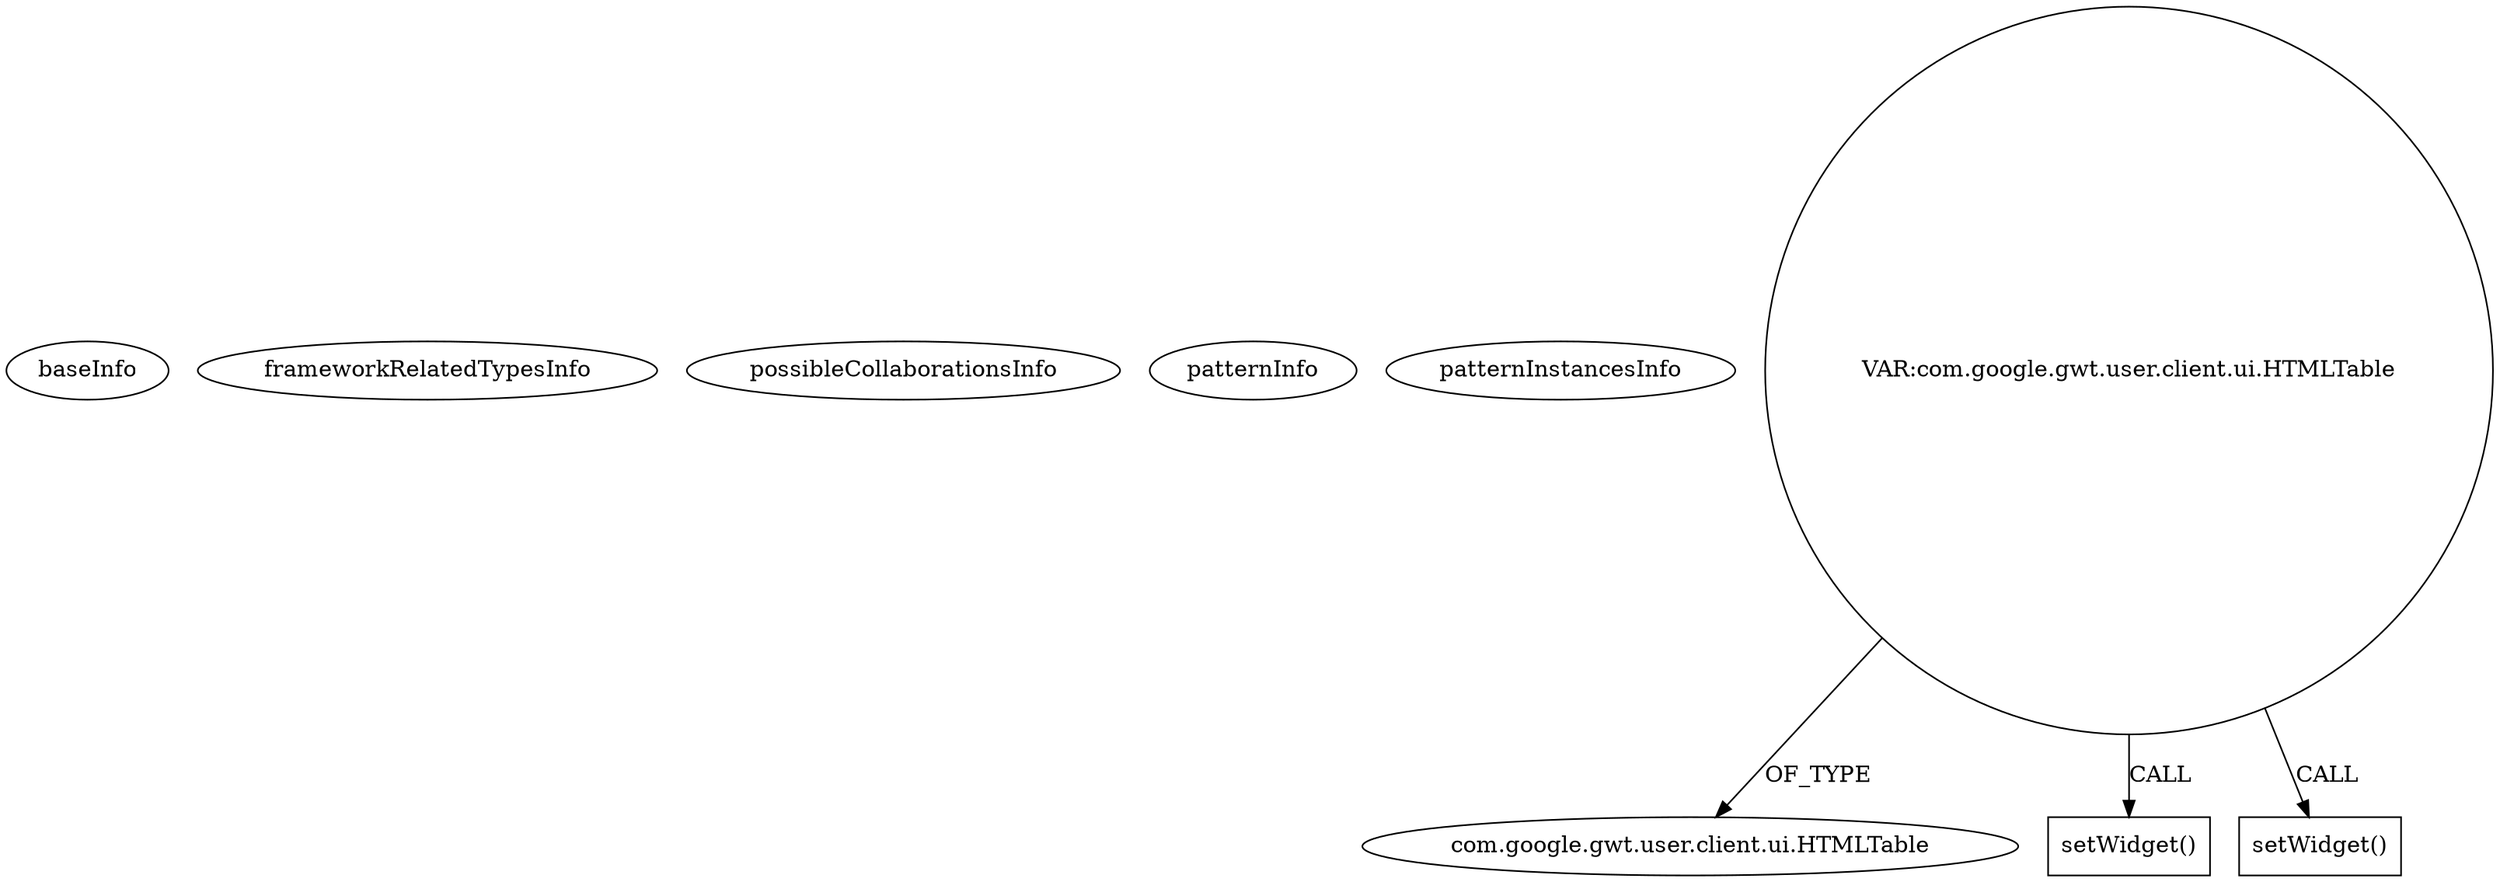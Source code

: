 digraph {
baseInfo[graphId=567,category="pattern",isAnonymous=false,possibleRelation=false]
frameworkRelatedTypesInfo[]
possibleCollaborationsInfo[]
patternInfo[frequency=3.0,patternRootClient=null]
patternInstancesInfo[0="MainMain-ChatCafeine~/MainMain-ChatCafeine/ChatCafeine-master/ChatCafeine/src/sources/client/vue/coffeeRoom/VueSalle.java~void refresh()~240",1="MainMain-ChatCafeine~/MainMain-ChatCafeine/ChatCafeine-master/ChatCafeine/src/sources/client/vue/coffeeRoom/VueSalle.java~VueSalle~237",2="chrte-TemperatureWatcher~/chrte-TemperatureWatcher/TemperatureWatcher-master/src/com/google/gwt/sample/stockwatcher/client/TemperatureWatcher.java~TemperatureWatcher~1066"]
103[label="com.google.gwt.user.client.ui.HTMLTable",vertexType="FRAMEWORK_CLASS_TYPE",isFrameworkType=false]
357[label="VAR:com.google.gwt.user.client.ui.HTMLTable",vertexType="VARIABLE_EXPRESION",isFrameworkType=false,shape=circle]
366[label="setWidget()",vertexType="INSIDE_CALL",isFrameworkType=false,shape=box]
379[label="setWidget()",vertexType="INSIDE_CALL",isFrameworkType=false,shape=box]
357->103[label="OF_TYPE"]
357->366[label="CALL"]
357->379[label="CALL"]
}
